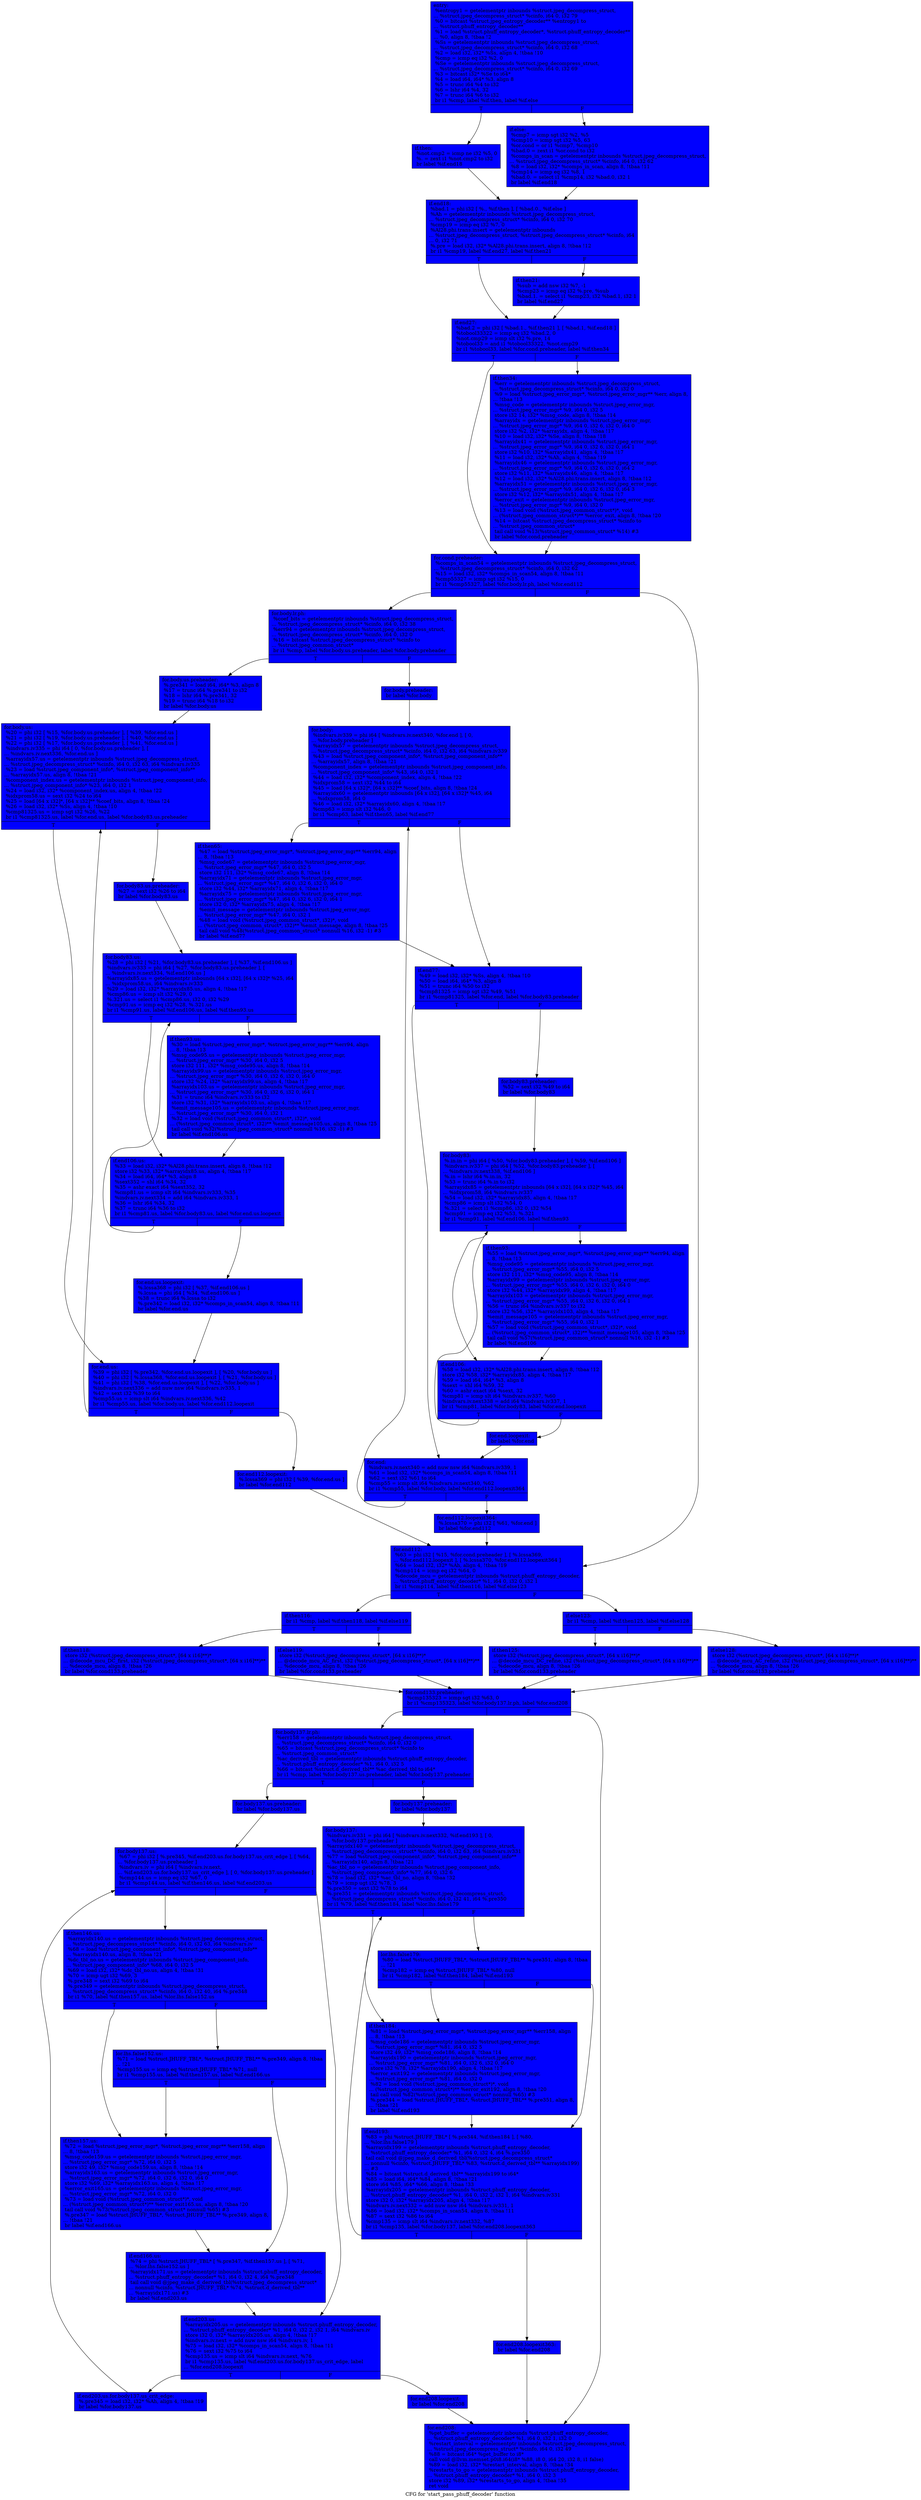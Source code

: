 digraph "CFG for 'start_pass_phuff_decoder' function" {
	label="CFG for 'start_pass_phuff_decoder' function";

	Node0x4f961a0 [shape=record, style = filled, fillcolor = blue, label="{entry:\l  %entropy1 = getelementptr inbounds %struct.jpeg_decompress_struct,\l... %struct.jpeg_decompress_struct* %cinfo, i64 0, i32 79\l  %0 = bitcast %struct.jpeg_entropy_decoder** %entropy1 to\l... %struct.phuff_entropy_decoder**\l  %1 = load %struct.phuff_entropy_decoder*, %struct.phuff_entropy_decoder**\l... %0, align 8, !tbaa !2\l  %Ss = getelementptr inbounds %struct.jpeg_decompress_struct,\l... %struct.jpeg_decompress_struct* %cinfo, i64 0, i32 68\l  %2 = load i32, i32* %Ss, align 4, !tbaa !10\l  %cmp = icmp eq i32 %2, 0\l  %Se = getelementptr inbounds %struct.jpeg_decompress_struct,\l... %struct.jpeg_decompress_struct* %cinfo, i64 0, i32 69\l  %3 = bitcast i32* %Se to i64*\l  %4 = load i64, i64* %3, align 8\l  %5 = trunc i64 %4 to i32\l  %6 = lshr i64 %4, 32\l  %7 = trunc i64 %6 to i32\l  br i1 %cmp, label %if.then, label %if.else\l|{<s0>T|<s1>F}}"];
	Node0x4f961a0:s0 -> Node0x4f96f10;
	Node0x4f961a0:s1 -> Node0x4f96fe0;
	Node0x4f96f10 [shape=record, style = filled, fillcolor = blue, label="{if.then:                                          \l  %not.cmp2 = icmp ne i32 %5, 0\l  %. = zext i1 %not.cmp2 to i32\l  br label %if.end18\l}"];
	Node0x4f96f10 -> Node0x4f971e0;
	Node0x4f96fe0 [shape=record, style = filled, fillcolor = blue, label="{if.else:                                          \l  %cmp7 = icmp sgt i32 %2, %5\l  %cmp10 = icmp sgt i32 %5, 63\l  %or.cond = or i1 %cmp7, %cmp10\l  %bad.0 = zext i1 %or.cond to i32\l  %comps_in_scan = getelementptr inbounds %struct.jpeg_decompress_struct,\l... %struct.jpeg_decompress_struct* %cinfo, i64 0, i32 62\l  %8 = load i32, i32* %comps_in_scan, align 8, !tbaa !11\l  %cmp14 = icmp eq i32 %8, 1\l  %bad.0. = select i1 %cmp14, i32 %bad.0, i32 1\l  br label %if.end18\l}"];
	Node0x4f96fe0 -> Node0x4f971e0;
	Node0x4f971e0 [shape=record, style = filled, fillcolor = blue, label="{if.end18:                                         \l  %bad.1 = phi i32 [ %., %if.then ], [ %bad.0., %if.else ]\l  %Ah = getelementptr inbounds %struct.jpeg_decompress_struct,\l... %struct.jpeg_decompress_struct* %cinfo, i64 0, i32 70\l  %cmp19 = icmp eq i32 %7, 0\l  %Al28.phi.trans.insert = getelementptr inbounds\l... %struct.jpeg_decompress_struct, %struct.jpeg_decompress_struct* %cinfo, i64\l... 0, i32 71\l  %.pre = load i32, i32* %Al28.phi.trans.insert, align 8, !tbaa !12\l  br i1 %cmp19, label %if.end27, label %if.then21\l|{<s0>T|<s1>F}}"];
	Node0x4f971e0:s0 -> Node0x4f989c0;
	Node0x4f971e0:s1 -> Node0x4f98a70;
	Node0x4f98a70 [shape=record, style = filled, fillcolor = blue, label="{if.then21:                                        \l  %sub = add nsw i32 %7, -1\l  %cmp23 = icmp eq i32 %.pre, %sub\l  %bad.1. = select i1 %cmp23, i32 %bad.1, i32 1\l  br label %if.end27\l}"];
	Node0x4f98a70 -> Node0x4f989c0;
	Node0x4f989c0 [shape=record, style = filled, fillcolor = blue, label="{if.end27:                                         \l  %bad.2 = phi i32 [ %bad.1., %if.then21 ], [ %bad.1, %if.end18 ]\l  %tobool33322 = icmp eq i32 %bad.2, 0\l  %not.cmp29 = icmp slt i32 %.pre, 14\l  %tobool33 = and i1 %tobool33322, %not.cmp29\l  br i1 %tobool33, label %for.cond.preheader, label %if.then34\l|{<s0>T|<s1>F}}"];
	Node0x4f989c0:s0 -> Node0x4f99220;
	Node0x4f989c0:s1 -> Node0x4f99320;
	Node0x4f99320 [shape=record, style = filled, fillcolor = blue, label="{if.then34:                                        \l  %err = getelementptr inbounds %struct.jpeg_decompress_struct,\l... %struct.jpeg_decompress_struct* %cinfo, i64 0, i32 0\l  %9 = load %struct.jpeg_error_mgr*, %struct.jpeg_error_mgr** %err, align 8,\l... !tbaa !13\l  %msg_code = getelementptr inbounds %struct.jpeg_error_mgr,\l... %struct.jpeg_error_mgr* %9, i64 0, i32 5\l  store i32 14, i32* %msg_code, align 8, !tbaa !14\l  %arrayidx = getelementptr inbounds %struct.jpeg_error_mgr,\l... %struct.jpeg_error_mgr* %9, i64 0, i32 6, i32 0, i64 0\l  store i32 %2, i32* %arrayidx, align 4, !tbaa !17\l  %10 = load i32, i32* %Se, align 8, !tbaa !18\l  %arrayidx41 = getelementptr inbounds %struct.jpeg_error_mgr,\l... %struct.jpeg_error_mgr* %9, i64 0, i32 6, i32 0, i64 1\l  store i32 %10, i32* %arrayidx41, align 4, !tbaa !17\l  %11 = load i32, i32* %Ah, align 4, !tbaa !19\l  %arrayidx46 = getelementptr inbounds %struct.jpeg_error_mgr,\l... %struct.jpeg_error_mgr* %9, i64 0, i32 6, i32 0, i64 2\l  store i32 %11, i32* %arrayidx46, align 4, !tbaa !17\l  %12 = load i32, i32* %Al28.phi.trans.insert, align 8, !tbaa !12\l  %arrayidx51 = getelementptr inbounds %struct.jpeg_error_mgr,\l... %struct.jpeg_error_mgr* %9, i64 0, i32 6, i32 0, i64 3\l  store i32 %12, i32* %arrayidx51, align 4, !tbaa !17\l  %error_exit = getelementptr inbounds %struct.jpeg_error_mgr,\l... %struct.jpeg_error_mgr* %9, i64 0, i32 0\l  %13 = load void (%struct.jpeg_common_struct*)*, void\l... (%struct.jpeg_common_struct*)** %error_exit, align 8, !tbaa !20\l  %14 = bitcast %struct.jpeg_decompress_struct* %cinfo to\l... %struct.jpeg_common_struct*\l  tail call void %13(%struct.jpeg_common_struct* %14) #3\l  br label %for.cond.preheader\l}"];
	Node0x4f99320 -> Node0x4f99220;
	Node0x4f99220 [shape=record, style = filled, fillcolor = blue, label="{for.cond.preheader:                               \l  %comps_in_scan54 = getelementptr inbounds %struct.jpeg_decompress_struct,\l... %struct.jpeg_decompress_struct* %cinfo, i64 0, i32 62\l  %15 = load i32, i32* %comps_in_scan54, align 8, !tbaa !11\l  %cmp55327 = icmp sgt i32 %15, 0\l  br i1 %cmp55327, label %for.body.lr.ph, label %for.end112\l|{<s0>T|<s1>F}}"];
	Node0x4f99220:s0 -> Node0x4f9bc20;
	Node0x4f99220:s1 -> Node0x4f9bd00;
	Node0x4f9bc20 [shape=record, style = filled, fillcolor = blue, label="{for.body.lr.ph:                                   \l  %coef_bits = getelementptr inbounds %struct.jpeg_decompress_struct,\l... %struct.jpeg_decompress_struct* %cinfo, i64 0, i32 38\l  %err94 = getelementptr inbounds %struct.jpeg_decompress_struct,\l... %struct.jpeg_decompress_struct* %cinfo, i64 0, i32 0\l  %16 = bitcast %struct.jpeg_decompress_struct* %cinfo to\l... %struct.jpeg_common_struct*\l  br i1 %cmp, label %for.body.us.preheader, label %for.body.preheader\l|{<s0>T|<s1>F}}"];
	Node0x4f9bc20:s0 -> Node0x4f8f9f0;
	Node0x4f9bc20:s1 -> Node0x4f9c150;
	Node0x4f9c150 [shape=record, style = filled, fillcolor = blue, label="{for.body.preheader:                               \l  br label %for.body\l}"];
	Node0x4f9c150 -> Node0x4f98c00;
	Node0x4f8f9f0 [shape=record, style = filled, fillcolor = blue, label="{for.body.us.preheader:                            \l  %.pre341 = load i64, i64* %3, align 8\l  %17 = trunc i64 %.pre341 to i32\l  %18 = lshr i64 %.pre341, 32\l  %19 = trunc i64 %18 to i32\l  br label %for.body.us\l}"];
	Node0x4f8f9f0 -> Node0x4f98dc0;
	Node0x4f98dc0 [shape=record, style = filled, fillcolor = blue, label="{for.body.us:                                      \l  %20 = phi i32 [ %15, %for.body.us.preheader ], [ %39, %for.end.us ]\l  %21 = phi i32 [ %19, %for.body.us.preheader ], [ %40, %for.end.us ]\l  %22 = phi i32 [ %17, %for.body.us.preheader ], [ %41, %for.end.us ]\l  %indvars.iv335 = phi i64 [ 0, %for.body.us.preheader ], [\l... %indvars.iv.next336, %for.end.us ]\l  %arrayidx57.us = getelementptr inbounds %struct.jpeg_decompress_struct,\l... %struct.jpeg_decompress_struct* %cinfo, i64 0, i32 63, i64 %indvars.iv335\l  %23 = load %struct.jpeg_component_info*, %struct.jpeg_component_info**\l... %arrayidx57.us, align 8, !tbaa !21\l  %component_index.us = getelementptr inbounds %struct.jpeg_component_info,\l... %struct.jpeg_component_info* %23, i64 0, i32 1\l  %24 = load i32, i32* %component_index.us, align 4, !tbaa !22\l  %idxprom58.us = sext i32 %24 to i64\l  %25 = load [64 x i32]*, [64 x i32]** %coef_bits, align 8, !tbaa !24\l  %26 = load i32, i32* %Ss, align 4, !tbaa !10\l  %cmp81325.us = icmp sgt i32 %26, %22\l  br i1 %cmp81325.us, label %for.end.us, label %for.body83.us.preheader\l|{<s0>T|<s1>F}}"];
	Node0x4f98dc0:s0 -> Node0x4f9c9c0;
	Node0x4f98dc0:s1 -> Node0x4f9e230;
	Node0x4f9e230 [shape=record, style = filled, fillcolor = blue, label="{for.body83.us.preheader:                          \l  %27 = sext i32 %26 to i64\l  br label %for.body83.us\l}"];
	Node0x4f9e230 -> Node0x4f9e3c0;
	Node0x4f9e3c0 [shape=record, style = filled, fillcolor = blue, label="{for.body83.us:                                    \l  %28 = phi i32 [ %21, %for.body83.us.preheader ], [ %37, %if.end106.us ]\l  %indvars.iv333 = phi i64 [ %27, %for.body83.us.preheader ], [\l... %indvars.iv.next334, %if.end106.us ]\l  %arrayidx85.us = getelementptr inbounds [64 x i32], [64 x i32]* %25, i64\l... %idxprom58.us, i64 %indvars.iv333\l  %29 = load i32, i32* %arrayidx85.us, align 4, !tbaa !17\l  %cmp86.us = icmp slt i32 %29, 0\l  %.321.us = select i1 %cmp86.us, i32 0, i32 %29\l  %cmp91.us = icmp eq i32 %28, %.321.us\l  br i1 %cmp91.us, label %if.end106.us, label %if.then93.us\l|{<s0>T|<s1>F}}"];
	Node0x4f9e3c0:s0 -> Node0x4f9e550;
	Node0x4f9e3c0:s1 -> Node0x4f983f0;
	Node0x4f983f0 [shape=record, style = filled, fillcolor = blue, label="{if.then93.us:                                     \l  %30 = load %struct.jpeg_error_mgr*, %struct.jpeg_error_mgr** %err94, align\l... 8, !tbaa !13\l  %msg_code95.us = getelementptr inbounds %struct.jpeg_error_mgr,\l... %struct.jpeg_error_mgr* %30, i64 0, i32 5\l  store i32 111, i32* %msg_code95.us, align 8, !tbaa !14\l  %arrayidx99.us = getelementptr inbounds %struct.jpeg_error_mgr,\l... %struct.jpeg_error_mgr* %30, i64 0, i32 6, i32 0, i64 0\l  store i32 %24, i32* %arrayidx99.us, align 4, !tbaa !17\l  %arrayidx103.us = getelementptr inbounds %struct.jpeg_error_mgr,\l... %struct.jpeg_error_mgr* %30, i64 0, i32 6, i32 0, i64 1\l  %31 = trunc i64 %indvars.iv333 to i32\l  store i32 %31, i32* %arrayidx103.us, align 4, !tbaa !17\l  %emit_message105.us = getelementptr inbounds %struct.jpeg_error_mgr,\l... %struct.jpeg_error_mgr* %30, i64 0, i32 1\l  %32 = load void (%struct.jpeg_common_struct*, i32)*, void\l... (%struct.jpeg_common_struct*, i32)** %emit_message105.us, align 8, !tbaa !25\l  tail call void %32(%struct.jpeg_common_struct* nonnull %16, i32 -1) #3\l  br label %if.end106.us\l}"];
	Node0x4f983f0 -> Node0x4f9e550;
	Node0x4f9e550 [shape=record, style = filled, fillcolor = blue, label="{if.end106.us:                                     \l  %33 = load i32, i32* %Al28.phi.trans.insert, align 8, !tbaa !12\l  store i32 %33, i32* %arrayidx85.us, align 4, !tbaa !17\l  %34 = load i64, i64* %3, align 8\l  %sext352 = shl i64 %34, 32\l  %35 = ashr exact i64 %sext352, 32\l  %cmp81.us = icmp slt i64 %indvars.iv333, %35\l  %indvars.iv.next334 = add i64 %indvars.iv333, 1\l  %36 = lshr i64 %34, 32\l  %37 = trunc i64 %36 to i32\l  br i1 %cmp81.us, label %for.body83.us, label %for.end.us.loopexit\l|{<s0>T|<s1>F}}"];
	Node0x4f9e550:s0 -> Node0x4f9e3c0;
	Node0x4f9e550:s1 -> Node0x4fa0f60;
	Node0x4fa0f60 [shape=record, style = filled, fillcolor = blue, label="{for.end.us.loopexit:                              \l  %.lcssa368 = phi i32 [ %37, %if.end106.us ]\l  %.lcssa = phi i64 [ %34, %if.end106.us ]\l  %38 = trunc i64 %.lcssa to i32\l  %.pre342 = load i32, i32* %comps_in_scan54, align 8, !tbaa !11\l  br label %for.end.us\l}"];
	Node0x4fa0f60 -> Node0x4f9c9c0;
	Node0x4f9c9c0 [shape=record, style = filled, fillcolor = blue, label="{for.end.us:                                       \l  %39 = phi i32 [ %.pre342, %for.end.us.loopexit ], [ %20, %for.body.us ]\l  %40 = phi i32 [ %.lcssa368, %for.end.us.loopexit ], [ %21, %for.body.us ]\l  %41 = phi i32 [ %38, %for.end.us.loopexit ], [ %22, %for.body.us ]\l  %indvars.iv.next336 = add nuw nsw i64 %indvars.iv335, 1\l  %42 = sext i32 %39 to i64\l  %cmp55.us = icmp slt i64 %indvars.iv.next336, %42\l  br i1 %cmp55.us, label %for.body.us, label %for.end112.loopexit\l|{<s0>T|<s1>F}}"];
	Node0x4f9c9c0:s0 -> Node0x4f98dc0;
	Node0x4f9c9c0:s1 -> Node0x4fa15c0;
	Node0x4f98c00 [shape=record, style = filled, fillcolor = blue, label="{for.body:                                         \l  %indvars.iv339 = phi i64 [ %indvars.iv.next340, %for.end ], [ 0,\l... %for.body.preheader ]\l  %arrayidx57 = getelementptr inbounds %struct.jpeg_decompress_struct,\l... %struct.jpeg_decompress_struct* %cinfo, i64 0, i32 63, i64 %indvars.iv339\l  %43 = load %struct.jpeg_component_info*, %struct.jpeg_component_info**\l... %arrayidx57, align 8, !tbaa !21\l  %component_index = getelementptr inbounds %struct.jpeg_component_info,\l... %struct.jpeg_component_info* %43, i64 0, i32 1\l  %44 = load i32, i32* %component_index, align 4, !tbaa !22\l  %idxprom58 = sext i32 %44 to i64\l  %45 = load [64 x i32]*, [64 x i32]** %coef_bits, align 8, !tbaa !24\l  %arrayidx60 = getelementptr inbounds [64 x i32], [64 x i32]* %45, i64\l... %idxprom58, i64 0\l  %46 = load i32, i32* %arrayidx60, align 4, !tbaa !17\l  %cmp63 = icmp slt i32 %46, 0\l  br i1 %cmp63, label %if.then65, label %if.end77\l|{<s0>T|<s1>F}}"];
	Node0x4f98c00:s0 -> Node0x4fa2840;
	Node0x4f98c00:s1 -> Node0x4fa2920;
	Node0x4fa2840 [shape=record, style = filled, fillcolor = blue, label="{if.then65:                                        \l  %47 = load %struct.jpeg_error_mgr*, %struct.jpeg_error_mgr** %err94, align\l... 8, !tbaa !13\l  %msg_code67 = getelementptr inbounds %struct.jpeg_error_mgr,\l... %struct.jpeg_error_mgr* %47, i64 0, i32 5\l  store i32 111, i32* %msg_code67, align 8, !tbaa !14\l  %arrayidx71 = getelementptr inbounds %struct.jpeg_error_mgr,\l... %struct.jpeg_error_mgr* %47, i64 0, i32 6, i32 0, i64 0\l  store i32 %44, i32* %arrayidx71, align 4, !tbaa !17\l  %arrayidx75 = getelementptr inbounds %struct.jpeg_error_mgr,\l... %struct.jpeg_error_mgr* %47, i64 0, i32 6, i32 0, i64 1\l  store i32 0, i32* %arrayidx75, align 4, !tbaa !17\l  %emit_message = getelementptr inbounds %struct.jpeg_error_mgr,\l... %struct.jpeg_error_mgr* %47, i64 0, i32 1\l  %48 = load void (%struct.jpeg_common_struct*, i32)*, void\l... (%struct.jpeg_common_struct*, i32)** %emit_message, align 8, !tbaa !25\l  tail call void %48(%struct.jpeg_common_struct* nonnull %16, i32 -1) #3\l  br label %if.end77\l}"];
	Node0x4fa2840 -> Node0x4fa2920;
	Node0x4fa2920 [shape=record, style = filled, fillcolor = blue, label="{if.end77:                                         \l  %49 = load i32, i32* %Ss, align 4, !tbaa !10\l  %50 = load i64, i64* %3, align 8\l  %51 = trunc i64 %50 to i32\l  %cmp81325 = icmp sgt i32 %49, %51\l  br i1 %cmp81325, label %for.end, label %for.body83.preheader\l|{<s0>T|<s1>F}}"];
	Node0x4fa2920:s0 -> Node0x4fa1730;
	Node0x4fa2920:s1 -> Node0x4f91100;
	Node0x4f91100 [shape=record, style = filled, fillcolor = blue, label="{for.body83.preheader:                             \l  %52 = sext i32 %49 to i64\l  br label %for.body83\l}"];
	Node0x4f91100 -> Node0x4f91270;
	Node0x4f91270 [shape=record, style = filled, fillcolor = blue, label="{for.body83:                                       \l  %.in.in = phi i64 [ %50, %for.body83.preheader ], [ %59, %if.end106 ]\l  %indvars.iv337 = phi i64 [ %52, %for.body83.preheader ], [\l... %indvars.iv.next338, %if.end106 ]\l  %.in = lshr i64 %.in.in, 32\l  %53 = trunc i64 %.in to i32\l  %arrayidx85 = getelementptr inbounds [64 x i32], [64 x i32]* %45, i64\l... %idxprom58, i64 %indvars.iv337\l  %54 = load i32, i32* %arrayidx85, align 4, !tbaa !17\l  %cmp86 = icmp slt i32 %54, 0\l  %.321 = select i1 %cmp86, i32 0, i32 %54\l  %cmp91 = icmp eq i32 %53, %.321\l  br i1 %cmp91, label %if.end106, label %if.then93\l|{<s0>T|<s1>F}}"];
	Node0x4f91270:s0 -> Node0x4f9c2b0;
	Node0x4f91270:s1 -> Node0x4fa5910;
	Node0x4fa5910 [shape=record, style = filled, fillcolor = blue, label="{if.then93:                                        \l  %55 = load %struct.jpeg_error_mgr*, %struct.jpeg_error_mgr** %err94, align\l... 8, !tbaa !13\l  %msg_code95 = getelementptr inbounds %struct.jpeg_error_mgr,\l... %struct.jpeg_error_mgr* %55, i64 0, i32 5\l  store i32 111, i32* %msg_code95, align 8, !tbaa !14\l  %arrayidx99 = getelementptr inbounds %struct.jpeg_error_mgr,\l... %struct.jpeg_error_mgr* %55, i64 0, i32 6, i32 0, i64 0\l  store i32 %44, i32* %arrayidx99, align 4, !tbaa !17\l  %arrayidx103 = getelementptr inbounds %struct.jpeg_error_mgr,\l... %struct.jpeg_error_mgr* %55, i64 0, i32 6, i32 0, i64 1\l  %56 = trunc i64 %indvars.iv337 to i32\l  store i32 %56, i32* %arrayidx103, align 4, !tbaa !17\l  %emit_message105 = getelementptr inbounds %struct.jpeg_error_mgr,\l... %struct.jpeg_error_mgr* %55, i64 0, i32 1\l  %57 = load void (%struct.jpeg_common_struct*, i32)*, void\l... (%struct.jpeg_common_struct*, i32)** %emit_message105, align 8, !tbaa !25\l  tail call void %57(%struct.jpeg_common_struct* nonnull %16, i32 -1) #3\l  br label %if.end106\l}"];
	Node0x4fa5910 -> Node0x4f9c2b0;
	Node0x4f9c2b0 [shape=record, style = filled, fillcolor = blue, label="{if.end106:                                        \l  %58 = load i32, i32* %Al28.phi.trans.insert, align 8, !tbaa !12\l  store i32 %58, i32* %arrayidx85, align 4, !tbaa !17\l  %59 = load i64, i64* %3, align 8\l  %sext = shl i64 %59, 32\l  %60 = ashr exact i64 %sext, 32\l  %cmp81 = icmp slt i64 %indvars.iv337, %60\l  %indvars.iv.next338 = add i64 %indvars.iv337, 1\l  br i1 %cmp81, label %for.body83, label %for.end.loopexit\l|{<s0>T|<s1>F}}"];
	Node0x4f9c2b0:s0 -> Node0x4f91270;
	Node0x4f9c2b0:s1 -> Node0x4fa6550;
	Node0x4fa6550 [shape=record, style = filled, fillcolor = blue, label="{for.end.loopexit:                                 \l  br label %for.end\l}"];
	Node0x4fa6550 -> Node0x4fa1730;
	Node0x4fa1730 [shape=record, style = filled, fillcolor = blue, label="{for.end:                                          \l  %indvars.iv.next340 = add nuw nsw i64 %indvars.iv339, 1\l  %61 = load i32, i32* %comps_in_scan54, align 8, !tbaa !11\l  %62 = sext i32 %61 to i64\l  %cmp55 = icmp slt i64 %indvars.iv.next340, %62\l  br i1 %cmp55, label %for.body, label %for.end112.loopexit364\l|{<s0>T|<s1>F}}"];
	Node0x4fa1730:s0 -> Node0x4f98c00;
	Node0x4fa1730:s1 -> Node0x4fa6760;
	Node0x4fa15c0 [shape=record, style = filled, fillcolor = blue, label="{for.end112.loopexit:                              \l  %.lcssa369 = phi i32 [ %39, %for.end.us ]\l  br label %for.end112\l}"];
	Node0x4fa15c0 -> Node0x4f9bd00;
	Node0x4fa6760 [shape=record, style = filled, fillcolor = blue, label="{for.end112.loopexit364:                           \l  %.lcssa370 = phi i32 [ %61, %for.end ]\l  br label %for.end112\l}"];
	Node0x4fa6760 -> Node0x4f9bd00;
	Node0x4f9bd00 [shape=record, style = filled, fillcolor = blue, label="{for.end112:                                       \l  %63 = phi i32 [ %15, %for.cond.preheader ], [ %.lcssa369,\l... %for.end112.loopexit ], [ %.lcssa370, %for.end112.loopexit364 ]\l  %64 = load i32, i32* %Ah, align 4, !tbaa !19\l  %cmp114 = icmp eq i32 %64, 0\l  %decode_mcu = getelementptr inbounds %struct.phuff_entropy_decoder,\l... %struct.phuff_entropy_decoder* %1, i64 0, i32 0, i32 1\l  br i1 %cmp114, label %if.then116, label %if.else123\l|{<s0>T|<s1>F}}"];
	Node0x4f9bd00:s0 -> Node0x4fa0950;
	Node0x4f9bd00:s1 -> Node0x4fa0a30;
	Node0x4fa0950 [shape=record, style = filled, fillcolor = blue, label="{if.then116:                                       \l  br i1 %cmp, label %if.then118, label %if.else119\l|{<s0>T|<s1>F}}"];
	Node0x4fa0950:s0 -> Node0x4fa7600;
	Node0x4fa0950:s1 -> Node0x4fa7650;
	Node0x4fa7600 [shape=record, style = filled, fillcolor = blue, label="{if.then118:                                       \l  store i32 (%struct.jpeg_decompress_struct*, [64 x i16]**)*\l... @decode_mcu_DC_first, i32 (%struct.jpeg_decompress_struct*, [64 x i16]**)**\l... %decode_mcu, align 8, !tbaa !26\l  br label %for.cond133.preheader\l}"];
	Node0x4fa7600 -> Node0x4fa7aa0;
	Node0x4fa7650 [shape=record, style = filled, fillcolor = blue, label="{if.else119:                                       \l  store i32 (%struct.jpeg_decompress_struct*, [64 x i16]**)*\l... @decode_mcu_AC_first, i32 (%struct.jpeg_decompress_struct*, [64 x i16]**)**\l... %decode_mcu, align 8, !tbaa !26\l  br label %for.cond133.preheader\l}"];
	Node0x4fa7650 -> Node0x4fa7aa0;
	Node0x4fa0a30 [shape=record, style = filled, fillcolor = blue, label="{if.else123:                                       \l  br i1 %cmp, label %if.then125, label %if.else128\l|{<s0>T|<s1>F}}"];
	Node0x4fa0a30:s0 -> Node0x4fa8430;
	Node0x4fa0a30:s1 -> Node0x4fa8480;
	Node0x4fa8430 [shape=record, style = filled, fillcolor = blue, label="{if.then125:                                       \l  store i32 (%struct.jpeg_decompress_struct*, [64 x i16]**)*\l... @decode_mcu_DC_refine, i32 (%struct.jpeg_decompress_struct*, [64 x i16]**)**\l... %decode_mcu, align 8, !tbaa !26\l  br label %for.cond133.preheader\l}"];
	Node0x4fa8430 -> Node0x4fa7aa0;
	Node0x4fa8480 [shape=record, style = filled, fillcolor = blue, label="{if.else128:                                       \l  store i32 (%struct.jpeg_decompress_struct*, [64 x i16]**)*\l... @decode_mcu_AC_refine, i32 (%struct.jpeg_decompress_struct*, [64 x i16]**)**\l... %decode_mcu, align 8, !tbaa !26\l  br label %for.cond133.preheader\l}"];
	Node0x4fa8480 -> Node0x4fa7aa0;
	Node0x4fa7aa0 [shape=record, style = filled, fillcolor = blue, label="{for.cond133.preheader:                            \l  %cmp135323 = icmp sgt i32 %63, 0\l  br i1 %cmp135323, label %for.body137.lr.ph, label %for.end208\l|{<s0>T|<s1>F}}"];
	Node0x4fa7aa0:s0 -> Node0x4fa8b40;
	Node0x4fa7aa0:s1 -> Node0x4fa8bc0;
	Node0x4fa8b40 [shape=record, style = filled, fillcolor = blue, label="{for.body137.lr.ph:                                \l  %err158 = getelementptr inbounds %struct.jpeg_decompress_struct,\l... %struct.jpeg_decompress_struct* %cinfo, i64 0, i32 0\l  %65 = bitcast %struct.jpeg_decompress_struct* %cinfo to\l... %struct.jpeg_common_struct*\l  %ac_derived_tbl = getelementptr inbounds %struct.phuff_entropy_decoder,\l... %struct.phuff_entropy_decoder* %1, i64 0, i32 5\l  %66 = bitcast %struct.d_derived_tbl** %ac_derived_tbl to i64*\l  br i1 %cmp, label %for.body137.us.preheader, label %for.body137.preheader\l|{<s0>T|<s1>F}}"];
	Node0x4fa8b40:s0 -> Node0x4fa8f00;
	Node0x4fa8b40:s1 -> Node0x4fa9020;
	Node0x4fa9020 [shape=record, style = filled, fillcolor = blue, label="{for.body137.preheader:                            \l  br label %for.body137\l}"];
	Node0x4fa9020 -> Node0x4fa91b0;
	Node0x4fa8f00 [shape=record, style = filled, fillcolor = blue, label="{for.body137.us.preheader:                         \l  br label %for.body137.us\l}"];
	Node0x4fa8f00 -> Node0x4fa9260;
	Node0x4fa9260 [shape=record, style = filled, fillcolor = blue, label="{for.body137.us:                                   \l  %67 = phi i32 [ %.pre345, %if.end203.us.for.body137.us_crit_edge ], [ %64,\l... %for.body137.us.preheader ]\l  %indvars.iv = phi i64 [ %indvars.iv.next,\l... %if.end203.us.for.body137.us_crit_edge ], [ 0, %for.body137.us.preheader ]\l  %cmp144.us = icmp eq i32 %67, 0\l  br i1 %cmp144.us, label %if.then146.us, label %if.end203.us\l|{<s0>T|<s1>F}}"];
	Node0x4fa9260:s0 -> Node0x4fa9750;
	Node0x4fa9260:s1 -> Node0x4fa9830;
	Node0x4fa9750 [shape=record, style = filled, fillcolor = blue, label="{if.then146.us:                                    \l  %arrayidx140.us = getelementptr inbounds %struct.jpeg_decompress_struct,\l... %struct.jpeg_decompress_struct* %cinfo, i64 0, i32 63, i64 %indvars.iv\l  %68 = load %struct.jpeg_component_info*, %struct.jpeg_component_info**\l... %arrayidx140.us, align 8, !tbaa !21\l  %dc_tbl_no.us = getelementptr inbounds %struct.jpeg_component_info,\l... %struct.jpeg_component_info* %68, i64 0, i32 5\l  %69 = load i32, i32* %dc_tbl_no.us, align 4, !tbaa !31\l  %70 = icmp ugt i32 %69, 3\l  %.pre348 = sext i32 %69 to i64\l  %.pre349 = getelementptr inbounds %struct.jpeg_decompress_struct,\l... %struct.jpeg_decompress_struct* %cinfo, i64 0, i32 40, i64 %.pre348\l  br i1 %70, label %if.then157.us, label %lor.lhs.false152.us\l|{<s0>T|<s1>F}}"];
	Node0x4fa9750:s0 -> Node0x4fa9f50;
	Node0x4fa9750:s1 -> Node0x4faa060;
	Node0x4faa060 [shape=record, style = filled, fillcolor = blue, label="{lor.lhs.false152.us:                              \l  %71 = load %struct.JHUFF_TBL*, %struct.JHUFF_TBL** %.pre349, align 8, !tbaa\l... !21\l  %cmp155.us = icmp eq %struct.JHUFF_TBL* %71, null\l  br i1 %cmp155.us, label %if.then157.us, label %if.end166.us\l|{<s0>T|<s1>F}}"];
	Node0x4faa060:s0 -> Node0x4fa9f50;
	Node0x4faa060:s1 -> Node0x4faaaf0;
	Node0x4fa9f50 [shape=record, style = filled, fillcolor = blue, label="{if.then157.us:                                    \l  %72 = load %struct.jpeg_error_mgr*, %struct.jpeg_error_mgr** %err158, align\l... 8, !tbaa !13\l  %msg_code159.us = getelementptr inbounds %struct.jpeg_error_mgr,\l... %struct.jpeg_error_mgr* %72, i64 0, i32 5\l  store i32 49, i32* %msg_code159.us, align 8, !tbaa !14\l  %arrayidx163.us = getelementptr inbounds %struct.jpeg_error_mgr,\l... %struct.jpeg_error_mgr* %72, i64 0, i32 6, i32 0, i64 0\l  store i32 %69, i32* %arrayidx163.us, align 4, !tbaa !17\l  %error_exit165.us = getelementptr inbounds %struct.jpeg_error_mgr,\l... %struct.jpeg_error_mgr* %72, i64 0, i32 0\l  %73 = load void (%struct.jpeg_common_struct*)*, void\l... (%struct.jpeg_common_struct*)** %error_exit165.us, align 8, !tbaa !20\l  tail call void %73(%struct.jpeg_common_struct* nonnull %65) #3\l  %.pre347 = load %struct.JHUFF_TBL*, %struct.JHUFF_TBL** %.pre349, align 8,\l... !tbaa !21\l  br label %if.end166.us\l}"];
	Node0x4fa9f50 -> Node0x4faaaf0;
	Node0x4faaaf0 [shape=record, style = filled, fillcolor = blue, label="{if.end166.us:                                     \l  %74 = phi %struct.JHUFF_TBL* [ %.pre347, %if.then157.us ], [ %71,\l... %lor.lhs.false152.us ]\l  %arrayidx171.us = getelementptr inbounds %struct.phuff_entropy_decoder,\l... %struct.phuff_entropy_decoder* %1, i64 0, i32 4, i64 %.pre348\l  tail call void @jpeg_make_d_derived_tbl(%struct.jpeg_decompress_struct*\l... nonnull %cinfo, %struct.JHUFF_TBL* %74, %struct.d_derived_tbl**\l... %arrayidx171.us) #3\l  br label %if.end203.us\l}"];
	Node0x4faaaf0 -> Node0x4fa9830;
	Node0x4fa9830 [shape=record, style = filled, fillcolor = blue, label="{if.end203.us:                                     \l  %arrayidx205.us = getelementptr inbounds %struct.phuff_entropy_decoder,\l... %struct.phuff_entropy_decoder* %1, i64 0, i32 2, i32 1, i64 %indvars.iv\l  store i32 0, i32* %arrayidx205.us, align 4, !tbaa !17\l  %indvars.iv.next = add nuw nsw i64 %indvars.iv, 1\l  %75 = load i32, i32* %comps_in_scan54, align 8, !tbaa !11\l  %76 = sext i32 %75 to i64\l  %cmp135.us = icmp slt i64 %indvars.iv.next, %76\l  br i1 %cmp135.us, label %if.end203.us.for.body137.us_crit_edge, label\l... %for.end208.loopexit\l|{<s0>T|<s1>F}}"];
	Node0x4fa9830:s0 -> Node0x4fa9350;
	Node0x4fa9830:s1 -> Node0x4f9f660;
	Node0x4fa9350 [shape=record, style = filled, fillcolor = blue, label="{if.end203.us.for.body137.us_crit_edge:            \l  %.pre345 = load i32, i32* %Ah, align 4, !tbaa !19\l  br label %for.body137.us\l}"];
	Node0x4fa9350 -> Node0x4fa9260;
	Node0x4fa91b0 [shape=record, style = filled, fillcolor = blue, label="{for.body137:                                      \l  %indvars.iv331 = phi i64 [ %indvars.iv.next332, %if.end193 ], [ 0,\l... %for.body137.preheader ]\l  %arrayidx140 = getelementptr inbounds %struct.jpeg_decompress_struct,\l... %struct.jpeg_decompress_struct* %cinfo, i64 0, i32 63, i64 %indvars.iv331\l  %77 = load %struct.jpeg_component_info*, %struct.jpeg_component_info**\l... %arrayidx140, align 8, !tbaa !21\l  %ac_tbl_no = getelementptr inbounds %struct.jpeg_component_info,\l... %struct.jpeg_component_info* %77, i64 0, i32 6\l  %78 = load i32, i32* %ac_tbl_no, align 8, !tbaa !32\l  %79 = icmp ugt i32 %78, 3\l  %.pre350 = sext i32 %78 to i64\l  %.pre351 = getelementptr inbounds %struct.jpeg_decompress_struct,\l... %struct.jpeg_decompress_struct* %cinfo, i64 0, i32 41, i64 %.pre350\l  br i1 %79, label %if.then184, label %lor.lhs.false179\l|{<s0>T|<s1>F}}"];
	Node0x4fa91b0:s0 -> Node0x4fad860;
	Node0x4fa91b0:s1 -> Node0x4fad970;
	Node0x4fad970 [shape=record, style = filled, fillcolor = blue, label="{lor.lhs.false179:                                 \l  %80 = load %struct.JHUFF_TBL*, %struct.JHUFF_TBL** %.pre351, align 8, !tbaa\l... !21\l  %cmp182 = icmp eq %struct.JHUFF_TBL* %80, null\l  br i1 %cmp182, label %if.then184, label %if.end193\l|{<s0>T|<s1>F}}"];
	Node0x4fad970:s0 -> Node0x4fad860;
	Node0x4fad970:s1 -> Node0x4fad140;
	Node0x4fad860 [shape=record, style = filled, fillcolor = blue, label="{if.then184:                                       \l  %81 = load %struct.jpeg_error_mgr*, %struct.jpeg_error_mgr** %err158, align\l... 8, !tbaa !13\l  %msg_code186 = getelementptr inbounds %struct.jpeg_error_mgr,\l... %struct.jpeg_error_mgr* %81, i64 0, i32 5\l  store i32 49, i32* %msg_code186, align 8, !tbaa !14\l  %arrayidx190 = getelementptr inbounds %struct.jpeg_error_mgr,\l... %struct.jpeg_error_mgr* %81, i64 0, i32 6, i32 0, i64 0\l  store i32 %78, i32* %arrayidx190, align 4, !tbaa !17\l  %error_exit192 = getelementptr inbounds %struct.jpeg_error_mgr,\l... %struct.jpeg_error_mgr* %81, i64 0, i32 0\l  %82 = load void (%struct.jpeg_common_struct*)*, void\l... (%struct.jpeg_common_struct*)** %error_exit192, align 8, !tbaa !20\l  tail call void %82(%struct.jpeg_common_struct* nonnull %65) #3\l  %.pre344 = load %struct.JHUFF_TBL*, %struct.JHUFF_TBL** %.pre351, align 8,\l... !tbaa !21\l  br label %if.end193\l}"];
	Node0x4fad860 -> Node0x4fad140;
	Node0x4fad140 [shape=record, style = filled, fillcolor = blue, label="{if.end193:                                        \l  %83 = phi %struct.JHUFF_TBL* [ %.pre344, %if.then184 ], [ %80,\l... %lor.lhs.false179 ]\l  %arrayidx199 = getelementptr inbounds %struct.phuff_entropy_decoder,\l... %struct.phuff_entropy_decoder* %1, i64 0, i32 4, i64 %.pre350\l  tail call void @jpeg_make_d_derived_tbl(%struct.jpeg_decompress_struct*\l... nonnull %cinfo, %struct.JHUFF_TBL* %83, %struct.d_derived_tbl** %arrayidx199)\l... #3\l  %84 = bitcast %struct.d_derived_tbl** %arrayidx199 to i64*\l  %85 = load i64, i64* %84, align 8, !tbaa !21\l  store i64 %85, i64* %66, align 8, !tbaa !33\l  %arrayidx205 = getelementptr inbounds %struct.phuff_entropy_decoder,\l... %struct.phuff_entropy_decoder* %1, i64 0, i32 2, i32 1, i64 %indvars.iv331\l  store i32 0, i32* %arrayidx205, align 4, !tbaa !17\l  %indvars.iv.next332 = add nuw nsw i64 %indvars.iv331, 1\l  %86 = load i32, i32* %comps_in_scan54, align 8, !tbaa !11\l  %87 = sext i32 %86 to i64\l  %cmp135 = icmp slt i64 %indvars.iv.next332, %87\l  br i1 %cmp135, label %for.body137, label %for.end208.loopexit363\l|{<s0>T|<s1>F}}"];
	Node0x4fad140:s0 -> Node0x4fa91b0;
	Node0x4fad140:s1 -> Node0x4faea00;
	Node0x4f9f660 [shape=record, style = filled, fillcolor = blue, label="{for.end208.loopexit:                              \l  br label %for.end208\l}"];
	Node0x4f9f660 -> Node0x4fa8bc0;
	Node0x4faea00 [shape=record, style = filled, fillcolor = blue, label="{for.end208.loopexit363:                           \l  br label %for.end208\l}"];
	Node0x4faea00 -> Node0x4fa8bc0;
	Node0x4fa8bc0 [shape=record, style = filled, fillcolor = blue, label="{for.end208:                                       \l  %get_buffer = getelementptr inbounds %struct.phuff_entropy_decoder,\l... %struct.phuff_entropy_decoder* %1, i64 0, i32 1, i32 0\l  %restart_interval = getelementptr inbounds %struct.jpeg_decompress_struct,\l... %struct.jpeg_decompress_struct* %cinfo, i64 0, i32 49\l  %88 = bitcast i64* %get_buffer to i8*\l  call void @llvm.memset.p0i8.i64(i8* %88, i8 0, i64 20, i32 8, i1 false)\l  %89 = load i32, i32* %restart_interval, align 8, !tbaa !34\l  %restarts_to_go = getelementptr inbounds %struct.phuff_entropy_decoder,\l... %struct.phuff_entropy_decoder* %1, i64 0, i32 3\l  store i32 %89, i32* %restarts_to_go, align 4, !tbaa !35\l  ret void\l}"];
}
